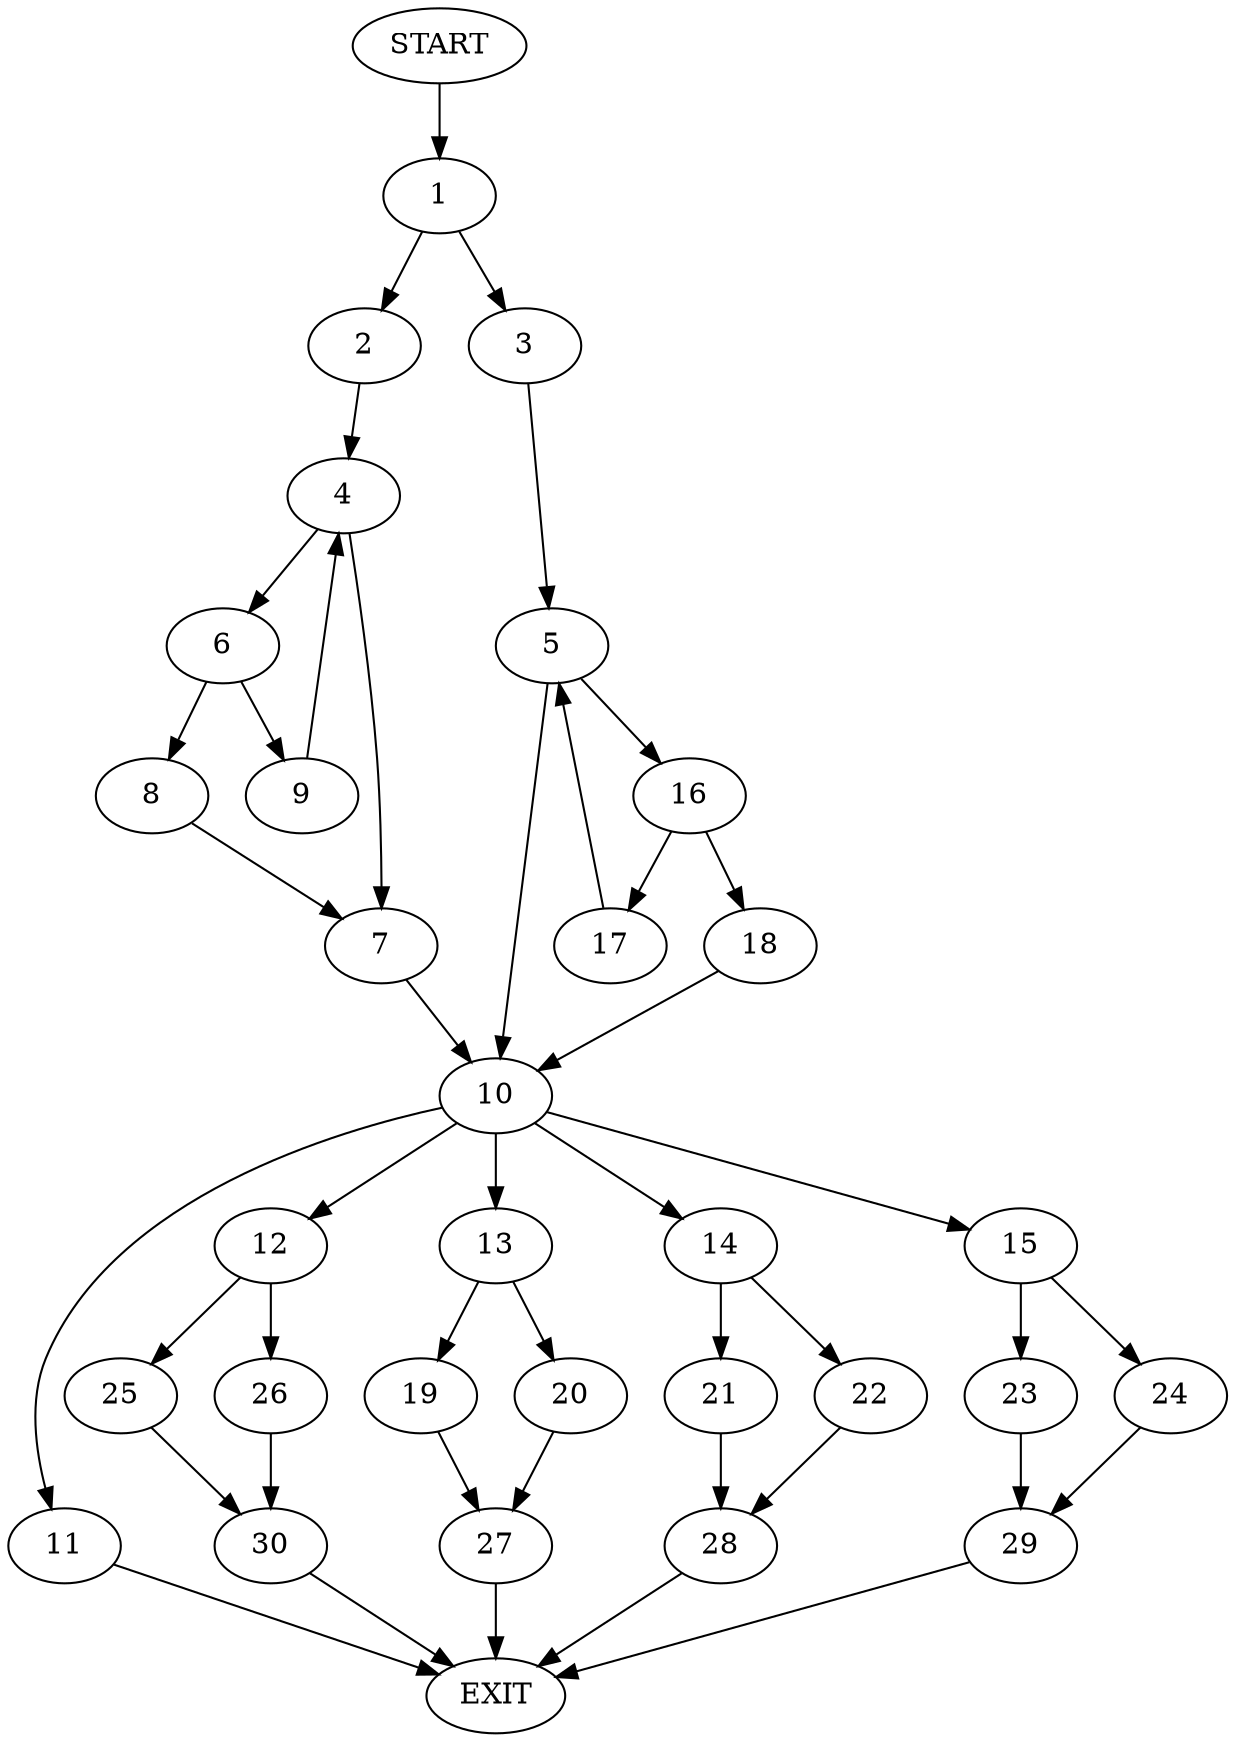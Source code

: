 digraph {
0 [label="START"]
31 [label="EXIT"]
0 -> 1
1 -> 2
1 -> 3
2 -> 4
3 -> 5
4 -> 6
4 -> 7
6 -> 8
6 -> 9
7 -> 10
8 -> 7
9 -> 4
10 -> 11
10 -> 12
10 -> 13
10 -> 14
10 -> 15
5 -> 10
5 -> 16
16 -> 17
16 -> 18
18 -> 10
17 -> 5
11 -> 31
13 -> 19
13 -> 20
14 -> 21
14 -> 22
15 -> 23
15 -> 24
12 -> 25
12 -> 26
19 -> 27
20 -> 27
27 -> 31
21 -> 28
22 -> 28
28 -> 31
24 -> 29
23 -> 29
29 -> 31
25 -> 30
26 -> 30
30 -> 31
}
